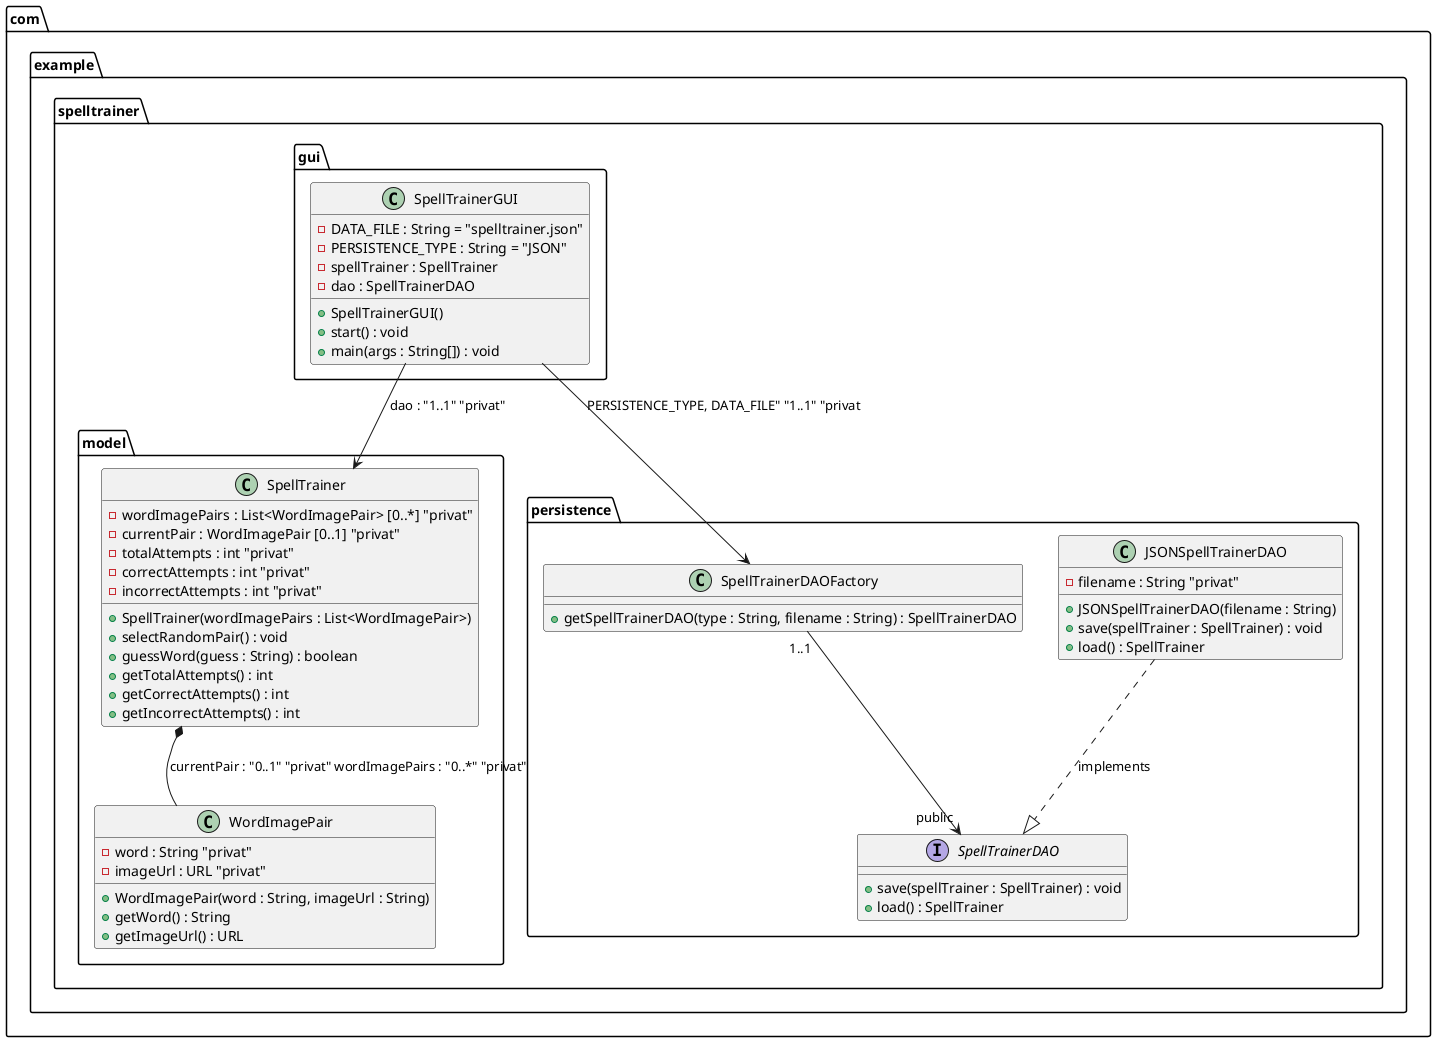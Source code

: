 @startuml
' Paketstruktur

package "com.example.spelltrainer.gui" {
    class SpellTrainerGUI {
        - DATA_FILE : String = "spelltrainer.json"
        - PERSISTENCE_TYPE : String = "JSON"
        - spellTrainer : SpellTrainer
        - dao : SpellTrainerDAO
        + SpellTrainerGUI()
        + start() : void
        + main(args : String[]) : void
    }
}

package "com.example.spelltrainer.model" {
    class SpellTrainer {
        - wordImagePairs : List<WordImagePair> [0..*] "privat"
        - currentPair : WordImagePair [0..1] "privat"
        - totalAttempts : int "privat"
        - correctAttempts : int "privat"
        - incorrectAttempts : int "privat"
        + SpellTrainer(wordImagePairs : List<WordImagePair>)
        + selectRandomPair() : void
        + guessWord(guess : String) : boolean
        + getTotalAttempts() : int
        + getCorrectAttempts() : int
        + getIncorrectAttempts() : int
    }

    class WordImagePair {
        - word : String "privat"
        - imageUrl : URL "privat"
        + WordImagePair(word : String, imageUrl : String)
        + getWord() : String
        + getImageUrl() : URL
    }
}

package "com.example.spelltrainer.persistence" {
    interface SpellTrainerDAO {
        + save(spellTrainer : SpellTrainer) : void
        + load() : SpellTrainer
    }

    class JSONSpellTrainerDAO {
        - filename : String "privat"
        + JSONSpellTrainerDAO(filename : String)
        + save(spellTrainer : SpellTrainer) : void
        + load() : SpellTrainer
    }

    class SpellTrainerDAOFactory {
        + getSpellTrainerDAO(type : String, filename : String) : SpellTrainerDAO
    }
}

' Beziehungen

' Instanzpfeil: SpellTrainerGUI enthält eine Instanz von SpellTrainer
SpellTrainerGUI --> SpellTrainer : dao : "1..1" "privat"

' Instanzpfeil: SpellTrainerGUI nutzt SpellTrainerDAOFactory, um DAO zu erstellen
SpellTrainerGUI --> SpellTrainerDAOFactory : "PERSISTENCE_TYPE, DATA_FILE" "1..1" "privat"

' Implementierungspfeil: JSONSpellTrainerDAO implementiert SpellTrainerDAO
JSONSpellTrainerDAO ..|> SpellTrainerDAO : implements

' Instanzpfeil: SpellTrainerDAOFactory erstellt SpellTrainerDAO
SpellTrainerDAOFactory --> SpellTrainerDAO : "1..1" "public"

' Assoziationspfeil (Komposition): SpellTrainer enthält 1 oder kein aktuelles WordImagePair
SpellTrainer *-- WordImagePair : currentPair : "0..1" "privat" wordImagePairs : "0..*" "privat"

@enduml
